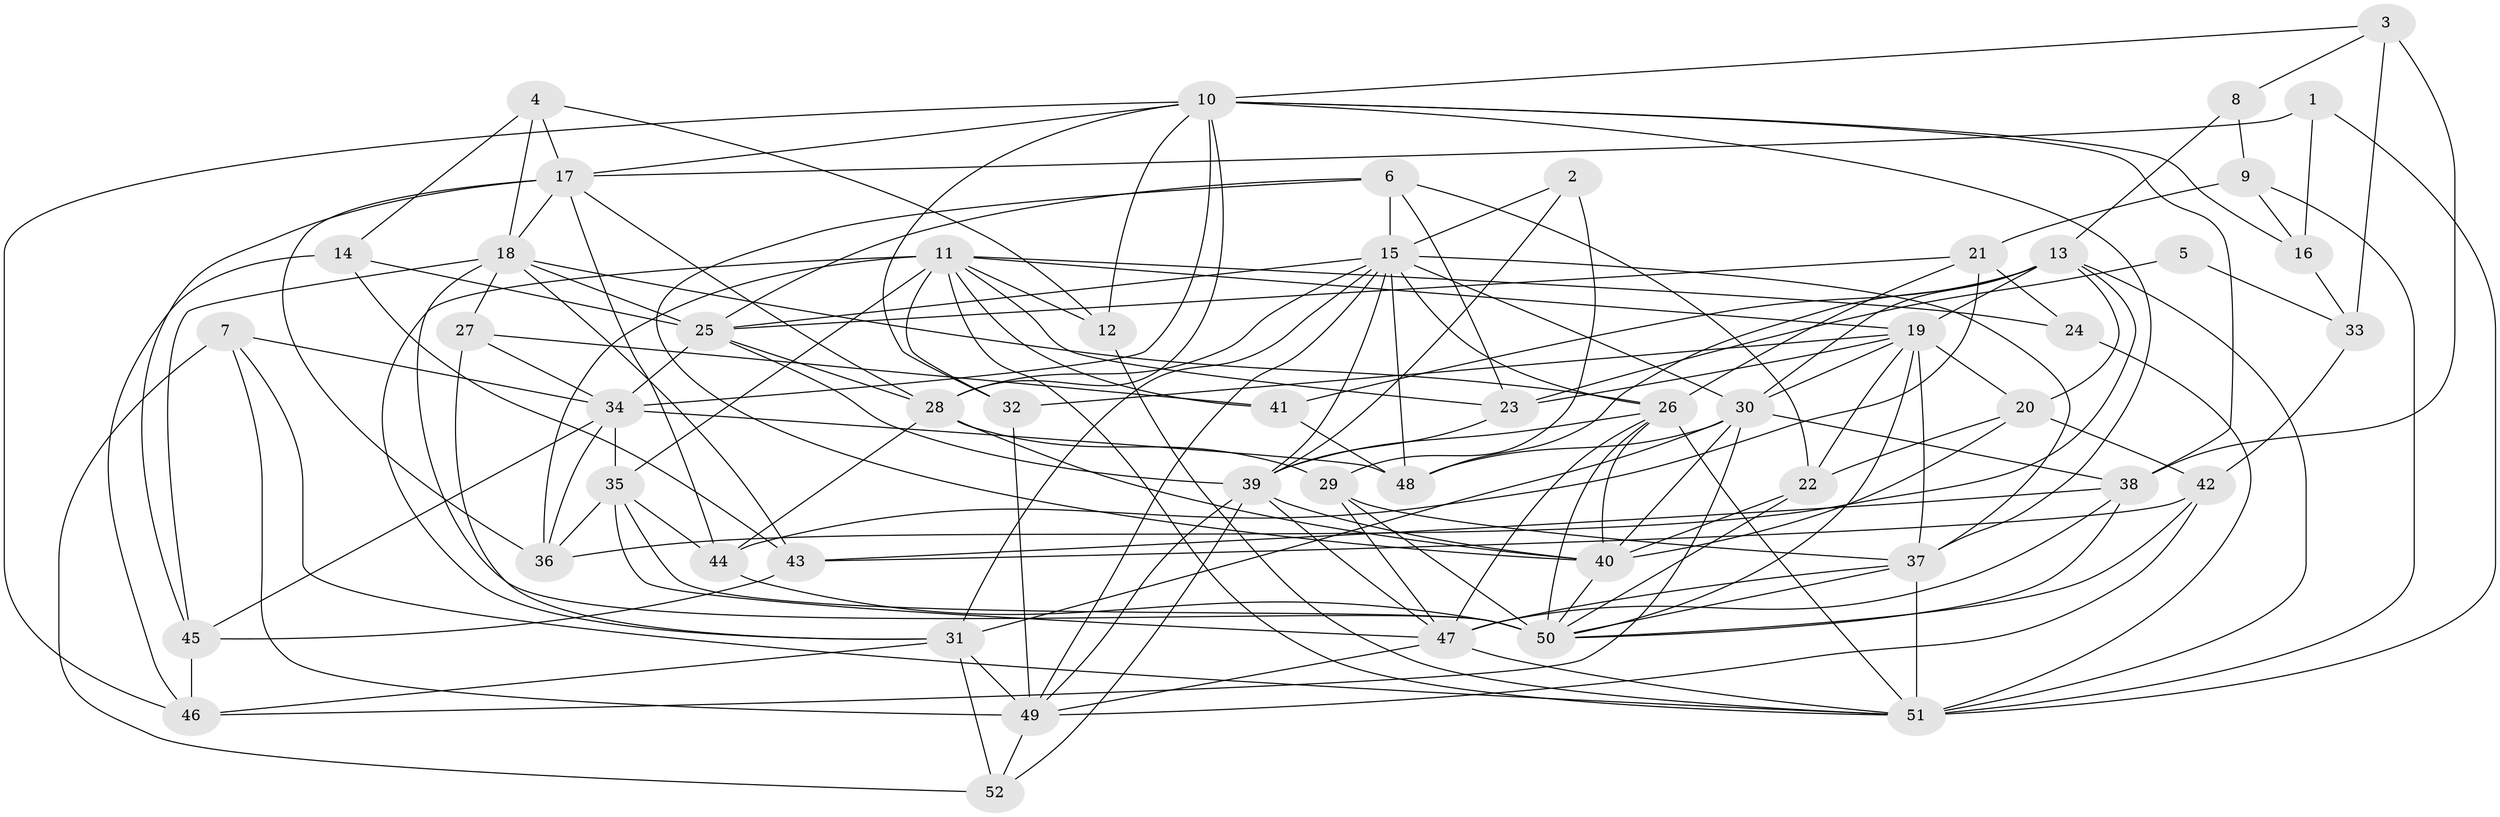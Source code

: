 // original degree distribution, {4: 0.24806201550387597, 3: 0.29457364341085274, 7: 0.046511627906976744, 5: 0.16279069767441862, 2: 0.13953488372093023, 6: 0.08527131782945736, 9: 0.007751937984496124, 8: 0.015503875968992248}
// Generated by graph-tools (version 1.1) at 2025/37/03/04/25 23:37:01]
// undirected, 52 vertices, 155 edges
graph export_dot {
  node [color=gray90,style=filled];
  1;
  2;
  3;
  4;
  5;
  6;
  7;
  8;
  9;
  10;
  11;
  12;
  13;
  14;
  15;
  16;
  17;
  18;
  19;
  20;
  21;
  22;
  23;
  24;
  25;
  26;
  27;
  28;
  29;
  30;
  31;
  32;
  33;
  34;
  35;
  36;
  37;
  38;
  39;
  40;
  41;
  42;
  43;
  44;
  45;
  46;
  47;
  48;
  49;
  50;
  51;
  52;
  1 -- 16 [weight=1.0];
  1 -- 17 [weight=1.0];
  1 -- 51 [weight=1.0];
  2 -- 15 [weight=1.0];
  2 -- 29 [weight=1.0];
  2 -- 39 [weight=1.0];
  3 -- 8 [weight=1.0];
  3 -- 10 [weight=1.0];
  3 -- 33 [weight=2.0];
  3 -- 38 [weight=1.0];
  4 -- 12 [weight=1.0];
  4 -- 14 [weight=1.0];
  4 -- 17 [weight=1.0];
  4 -- 18 [weight=1.0];
  5 -- 23 [weight=1.0];
  5 -- 33 [weight=1.0];
  6 -- 15 [weight=1.0];
  6 -- 22 [weight=1.0];
  6 -- 23 [weight=1.0];
  6 -- 25 [weight=1.0];
  6 -- 40 [weight=1.0];
  7 -- 34 [weight=1.0];
  7 -- 49 [weight=1.0];
  7 -- 51 [weight=1.0];
  7 -- 52 [weight=1.0];
  8 -- 9 [weight=1.0];
  8 -- 13 [weight=1.0];
  9 -- 16 [weight=1.0];
  9 -- 21 [weight=1.0];
  9 -- 51 [weight=1.0];
  10 -- 12 [weight=1.0];
  10 -- 16 [weight=1.0];
  10 -- 17 [weight=1.0];
  10 -- 28 [weight=2.0];
  10 -- 32 [weight=1.0];
  10 -- 34 [weight=1.0];
  10 -- 37 [weight=1.0];
  10 -- 38 [weight=1.0];
  10 -- 46 [weight=1.0];
  11 -- 12 [weight=1.0];
  11 -- 19 [weight=1.0];
  11 -- 23 [weight=1.0];
  11 -- 24 [weight=1.0];
  11 -- 31 [weight=1.0];
  11 -- 32 [weight=1.0];
  11 -- 35 [weight=1.0];
  11 -- 36 [weight=2.0];
  11 -- 41 [weight=1.0];
  11 -- 51 [weight=1.0];
  12 -- 51 [weight=1.0];
  13 -- 19 [weight=1.0];
  13 -- 20 [weight=1.0];
  13 -- 30 [weight=1.0];
  13 -- 36 [weight=1.0];
  13 -- 41 [weight=1.0];
  13 -- 48 [weight=1.0];
  13 -- 51 [weight=1.0];
  14 -- 25 [weight=1.0];
  14 -- 43 [weight=1.0];
  14 -- 46 [weight=1.0];
  15 -- 25 [weight=1.0];
  15 -- 26 [weight=1.0];
  15 -- 28 [weight=1.0];
  15 -- 30 [weight=1.0];
  15 -- 31 [weight=1.0];
  15 -- 37 [weight=1.0];
  15 -- 39 [weight=1.0];
  15 -- 48 [weight=1.0];
  15 -- 49 [weight=1.0];
  16 -- 33 [weight=1.0];
  17 -- 18 [weight=1.0];
  17 -- 28 [weight=1.0];
  17 -- 36 [weight=2.0];
  17 -- 44 [weight=2.0];
  17 -- 45 [weight=1.0];
  18 -- 25 [weight=4.0];
  18 -- 26 [weight=1.0];
  18 -- 27 [weight=1.0];
  18 -- 43 [weight=1.0];
  18 -- 45 [weight=1.0];
  18 -- 50 [weight=1.0];
  19 -- 20 [weight=1.0];
  19 -- 22 [weight=3.0];
  19 -- 23 [weight=2.0];
  19 -- 30 [weight=1.0];
  19 -- 32 [weight=1.0];
  19 -- 37 [weight=1.0];
  19 -- 50 [weight=1.0];
  20 -- 22 [weight=1.0];
  20 -- 40 [weight=1.0];
  20 -- 42 [weight=1.0];
  21 -- 24 [weight=2.0];
  21 -- 25 [weight=1.0];
  21 -- 26 [weight=1.0];
  21 -- 44 [weight=1.0];
  22 -- 40 [weight=1.0];
  22 -- 50 [weight=1.0];
  23 -- 39 [weight=1.0];
  24 -- 51 [weight=2.0];
  25 -- 28 [weight=2.0];
  25 -- 34 [weight=1.0];
  25 -- 39 [weight=1.0];
  26 -- 39 [weight=1.0];
  26 -- 40 [weight=2.0];
  26 -- 47 [weight=1.0];
  26 -- 50 [weight=2.0];
  26 -- 51 [weight=1.0];
  27 -- 31 [weight=1.0];
  27 -- 34 [weight=1.0];
  27 -- 41 [weight=1.0];
  28 -- 29 [weight=1.0];
  28 -- 40 [weight=1.0];
  28 -- 44 [weight=1.0];
  29 -- 37 [weight=1.0];
  29 -- 47 [weight=1.0];
  29 -- 50 [weight=1.0];
  30 -- 31 [weight=1.0];
  30 -- 38 [weight=1.0];
  30 -- 40 [weight=1.0];
  30 -- 46 [weight=1.0];
  30 -- 48 [weight=2.0];
  31 -- 46 [weight=1.0];
  31 -- 49 [weight=1.0];
  31 -- 52 [weight=2.0];
  32 -- 49 [weight=2.0];
  33 -- 42 [weight=1.0];
  34 -- 35 [weight=1.0];
  34 -- 36 [weight=2.0];
  34 -- 45 [weight=1.0];
  34 -- 48 [weight=1.0];
  35 -- 36 [weight=1.0];
  35 -- 44 [weight=1.0];
  35 -- 47 [weight=1.0];
  35 -- 50 [weight=2.0];
  37 -- 47 [weight=1.0];
  37 -- 50 [weight=1.0];
  37 -- 51 [weight=1.0];
  38 -- 43 [weight=1.0];
  38 -- 47 [weight=1.0];
  38 -- 50 [weight=1.0];
  39 -- 40 [weight=1.0];
  39 -- 47 [weight=1.0];
  39 -- 49 [weight=2.0];
  39 -- 52 [weight=1.0];
  40 -- 50 [weight=1.0];
  41 -- 48 [weight=1.0];
  42 -- 43 [weight=1.0];
  42 -- 49 [weight=1.0];
  42 -- 50 [weight=1.0];
  43 -- 45 [weight=1.0];
  44 -- 50 [weight=1.0];
  45 -- 46 [weight=1.0];
  47 -- 49 [weight=1.0];
  47 -- 51 [weight=1.0];
  49 -- 52 [weight=2.0];
}
